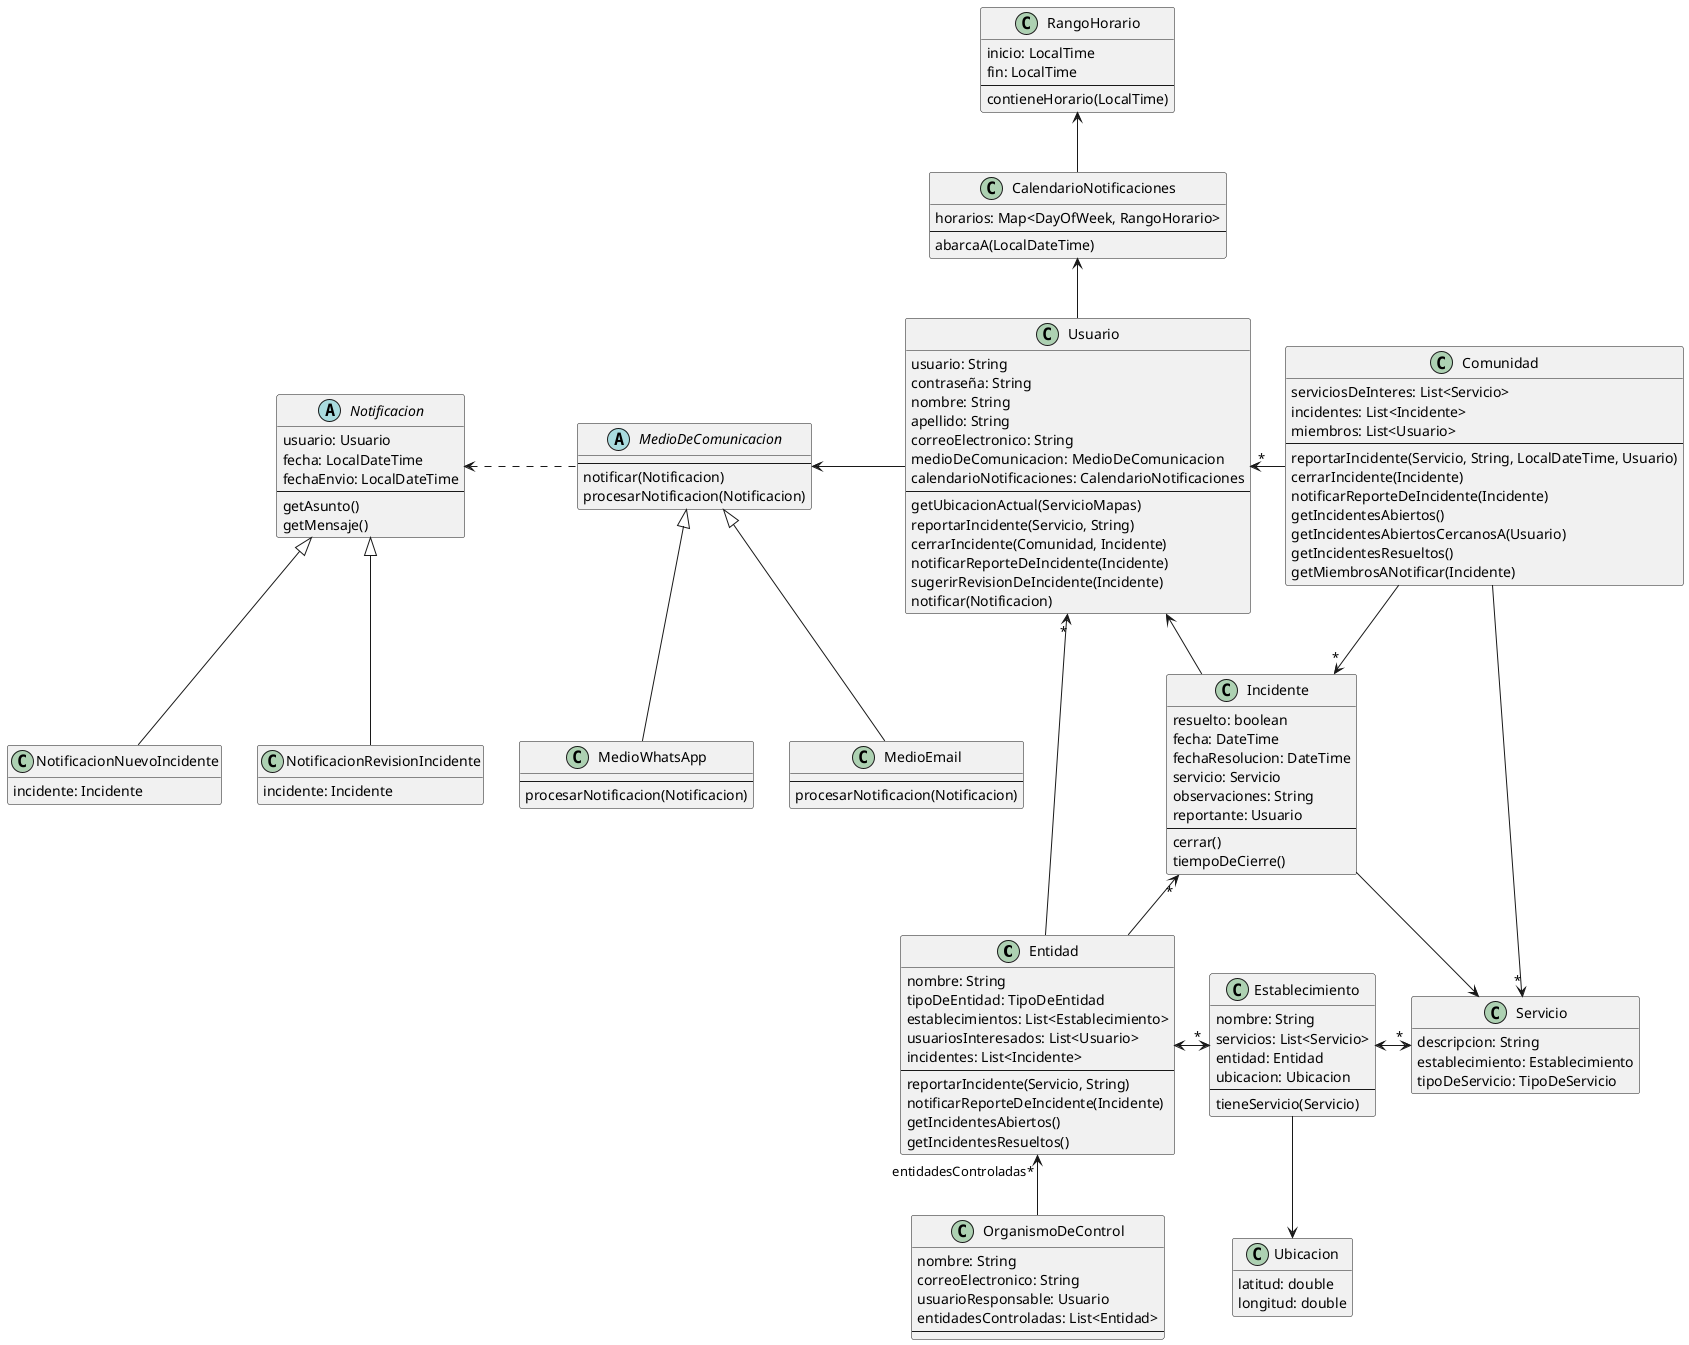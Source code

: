@startuml TPA3-Clases

hide empty members

' Supermercado, Centro Comunal, Banco, ...
class Entidad {
  nombre: String
  tipoDeEntidad: TipoDeEntidad
  establecimientos: List<Establecimiento>
  usuariosInteresados: List<Usuario>
  incidentes: List<Incidente>
  --
  reportarIncidente(Servicio, String)
  notificarReporteDeIncidente(Incidente)
  getIncidentesAbiertos()
  getIncidentesResueltos()
}

Entidad <-r->"*" Establecimiento
Entidad -l->"*" Usuario
Entidad -u->"*" Incidente

' Sucursal, Estacion, ...
class Establecimiento {
  nombre: String
  servicios: List<Servicio>
  entidad: Entidad
  ubicacion: Ubicacion
  --
  tieneServicio(Servicio)
}

Establecimiento <->"*" Servicio
Establecimiento -d-> Ubicacion

class Servicio {
  descripcion: String
  establecimiento: Establecimiento
  tipoDeServicio: TipoDeServicio
}

class Usuario {
  usuario: String
  contraseña: String
  nombre: String
  apellido: String
  correoElectronico: String
  medioDeComunicacion: MedioDeComunicacion
  calendarioNotificaciones: CalendarioNotificaciones
  --
  getUbicacionActual(ServicioMapas)
  reportarIncidente(Servicio, String)
  cerrarIncidente(Comunidad, Incidente)
  notificarReporteDeIncidente(Incidente)
  sugerirRevisionDeIncidente(Incidente)
  notificar(Notificacion)
}

Usuario -l-> MedioDeComunicacion
Usuario -u-> CalendarioNotificaciones

class CalendarioNotificaciones {
  horarios: Map<DayOfWeek, RangoHorario>
  --
  abarcaA(LocalDateTime)
}

CalendarioNotificaciones -u-> RangoHorario

class RangoHorario {
  inicio: LocalTime
  fin: LocalTime
  --
  contieneHorario(LocalTime)
}

abstract MedioDeComunicacion {
  --
  notificar(Notificacion)
  procesarNotificacion(Notificacion)
}

class MedioWhatsApp extends MedioDeComunicacion {
  --
  procesarNotificacion(Notificacion)
}

class MedioEmail extends MedioDeComunicacion {
  --
  procesarNotificacion(Notificacion)
}

abstract Notificacion {
  usuario: Usuario
  fecha: LocalDateTime
  fechaEnvio: LocalDateTime
  --
  getAsunto()
  getMensaje()
}

class NotificacionNuevoIncidente extends Notificacion {
  incidente: Incidente
}

class NotificacionRevisionIncidente extends Notificacion {
  incidente: Incidente
}

MedioDeComunicacion .l.> Notificacion

class Comunidad {
  serviciosDeInteres: List<Servicio>
  incidentes: List<Incidente>
  miembros: List<Usuario>
  --
  reportarIncidente(Servicio, String, LocalDateTime, Usuario)
  cerrarIncidente(Incidente)
  notificarReporteDeIncidente(Incidente)
  getIncidentesAbiertos()
  getIncidentesAbiertosCercanosA(Usuario)
  getIncidentesResueltos()
  getMiembrosANotificar(Incidente)
}

Comunidad ->"*" Servicio
Comunidad -d->"*" Incidente
Comunidad -l->"*" Usuario

class Incidente {
  resuelto: boolean
  fecha: DateTime
  fechaResolucion: DateTime
  servicio: Servicio
  observaciones: String
  reportante: Usuario
  --
  cerrar()
  tiempoDeCierre()
}

Incidente -> Servicio
Incidente -l-> Usuario

class Ubicacion {
  latitud: double
  longitud: double
}

'interface ServicioMapas {
'  --
'  estanCerca(Ubicacion, Ubicacion, long): boolean
'  ubicacionActual(String): Ubicacion
'}

class OrganismoDeControl {
  nombre: String
  correoElectronico: String
  usuarioResponsable: Usuario
  entidadesControladas: List<Entidad>
  --
}

OrganismoDeControl -u->"entidadesControladas*" Entidad

/'

enum TipoDeServicio {
  ESCALERAS_MECANICAS
  ASCENSORES
  BAÑOS
}

Servicio -> TipoDeServicio

enum TipoDeEntidad {
  SUBTERRANEO
  FERROCARRIL
  SUPERMERADO
  BANCO
}

Entidad -> TipoDeEntidad

'/

@enduml
